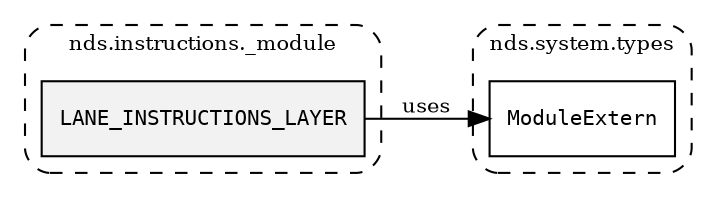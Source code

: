/**
 * This dot file creates symbol collaboration diagram for LANE_INSTRUCTIONS_LAYER.
 */
digraph ZSERIO
{
    node [shape=box, fontsize=10];
    rankdir="LR";
    fontsize=10;
    tooltip="LANE_INSTRUCTIONS_LAYER collaboration diagram";

    subgraph "cluster_nds.instructions._module"
    {
        style="dashed, rounded";
        label="nds.instructions._module";
        tooltip="Package nds.instructions._module";
        href="../../../content/packages/nds.instructions._module.html#Package-nds-instructions-_module";
        target="_parent";

        "LANE_INSTRUCTIONS_LAYER" [style="filled", fillcolor="#0000000D", target="_parent", label=<<font face="monospace"><table align="center" border="0" cellspacing="0" cellpadding="0"><tr><td href="../../../content/packages/nds.instructions._module.html#Constant-LANE_INSTRUCTIONS_LAYER" title="Constant defined in nds.instructions._module">LANE_INSTRUCTIONS_LAYER</td></tr></table></font>>];
    }

    subgraph "cluster_nds.system.types"
    {
        style="dashed, rounded";
        label="nds.system.types";
        tooltip="Package nds.system.types";
        href="../../../content/packages/nds.system.types.html#Package-nds-system-types";
        target="_parent";

        "ModuleExtern" [target="_parent", label=<<font face="monospace"><table align="center" border="0" cellspacing="0" cellpadding="0"><tr><td href="../../../content/packages/nds.system.types.html#Subtype-ModuleExtern" title="Subtype defined in nds.system.types">ModuleExtern</td></tr></table></font>>];
    }

    "LANE_INSTRUCTIONS_LAYER" -> "ModuleExtern" [label="uses", fontsize=10];
}
